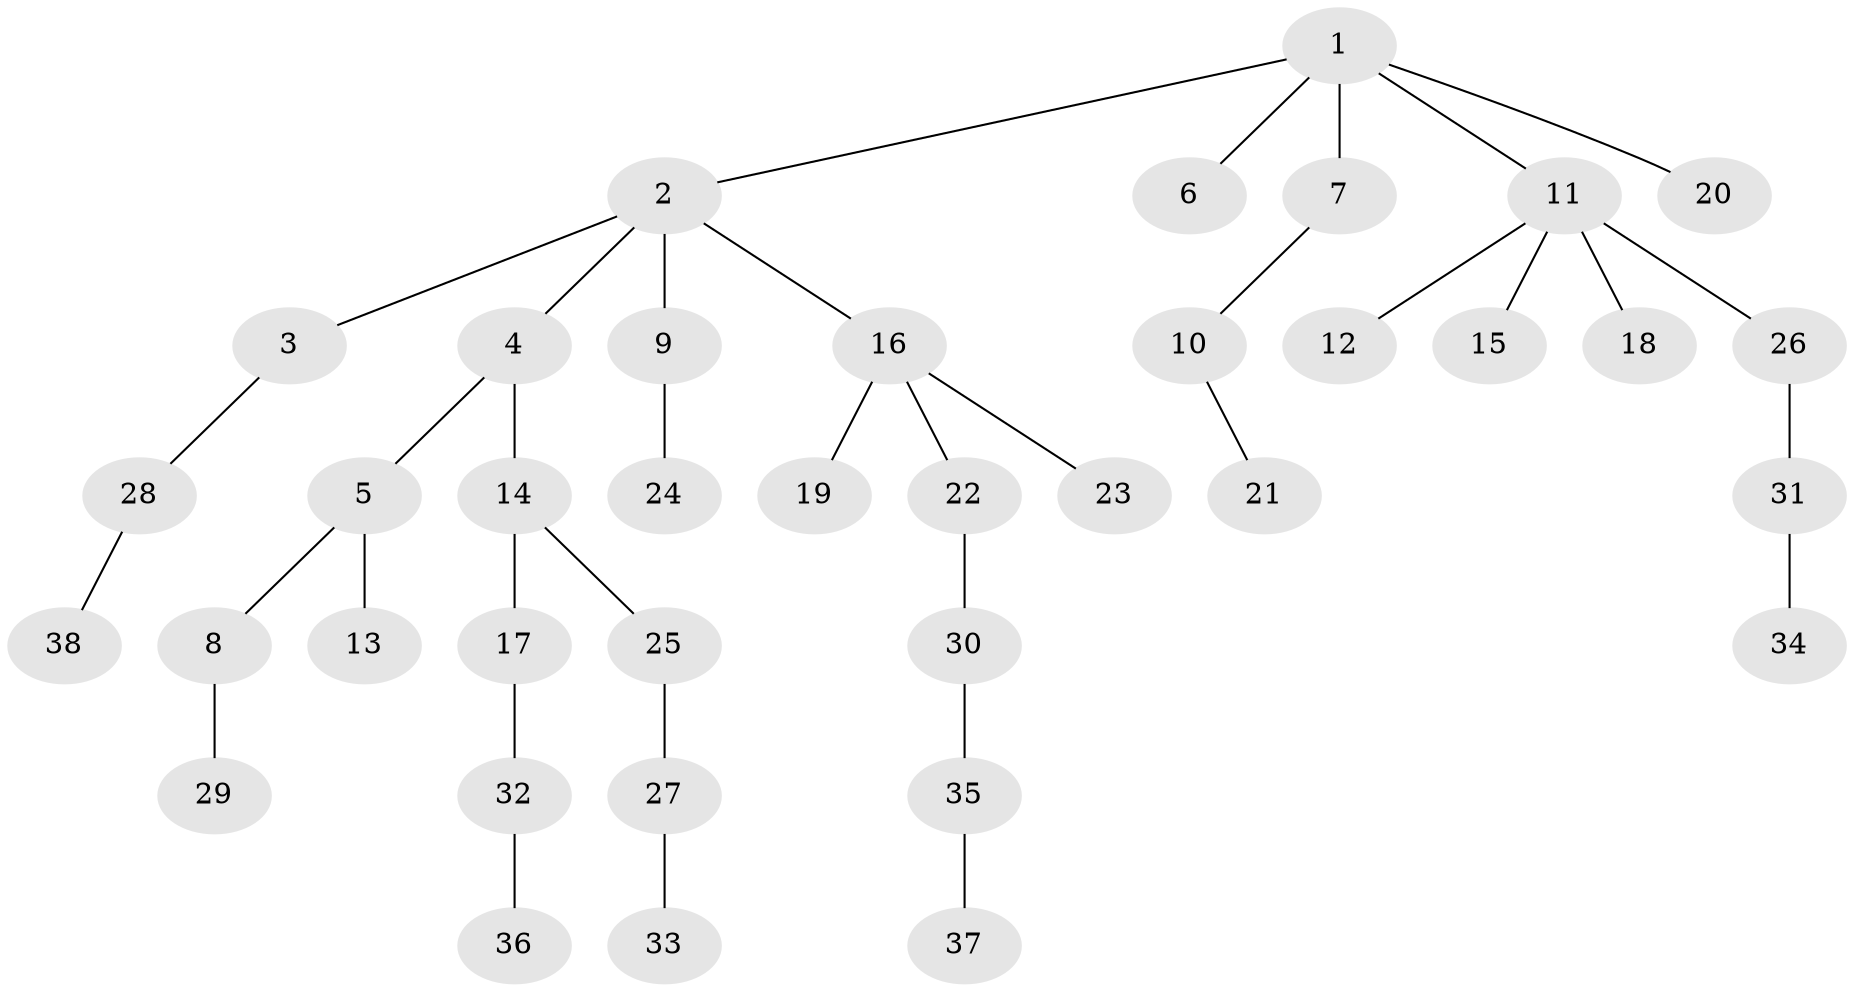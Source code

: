 // original degree distribution, {5: 0.031914893617021274, 7: 0.010638297872340425, 3: 0.11702127659574468, 4: 0.06382978723404255, 6: 0.02127659574468085, 2: 0.2553191489361702, 1: 0.5}
// Generated by graph-tools (version 1.1) at 2025/51/03/04/25 22:51:47]
// undirected, 38 vertices, 37 edges
graph export_dot {
  node [color=gray90,style=filled];
  1;
  2;
  3;
  4;
  5;
  6;
  7;
  8;
  9;
  10;
  11;
  12;
  13;
  14;
  15;
  16;
  17;
  18;
  19;
  20;
  21;
  22;
  23;
  24;
  25;
  26;
  27;
  28;
  29;
  30;
  31;
  32;
  33;
  34;
  35;
  36;
  37;
  38;
  1 -- 2 [weight=1.0];
  1 -- 6 [weight=1.0];
  1 -- 7 [weight=1.0];
  1 -- 11 [weight=1.0];
  1 -- 20 [weight=1.0];
  2 -- 3 [weight=1.0];
  2 -- 4 [weight=1.0];
  2 -- 9 [weight=1.0];
  2 -- 16 [weight=1.0];
  3 -- 28 [weight=1.0];
  4 -- 5 [weight=1.0];
  4 -- 14 [weight=1.0];
  5 -- 8 [weight=1.0];
  5 -- 13 [weight=2.0];
  7 -- 10 [weight=1.0];
  8 -- 29 [weight=1.0];
  9 -- 24 [weight=1.0];
  10 -- 21 [weight=1.0];
  11 -- 12 [weight=1.0];
  11 -- 15 [weight=1.0];
  11 -- 18 [weight=3.0];
  11 -- 26 [weight=1.0];
  14 -- 17 [weight=1.0];
  14 -- 25 [weight=1.0];
  16 -- 19 [weight=1.0];
  16 -- 22 [weight=1.0];
  16 -- 23 [weight=1.0];
  17 -- 32 [weight=1.0];
  22 -- 30 [weight=1.0];
  25 -- 27 [weight=1.0];
  26 -- 31 [weight=1.0];
  27 -- 33 [weight=1.0];
  28 -- 38 [weight=1.0];
  30 -- 35 [weight=1.0];
  31 -- 34 [weight=1.0];
  32 -- 36 [weight=1.0];
  35 -- 37 [weight=1.0];
}

